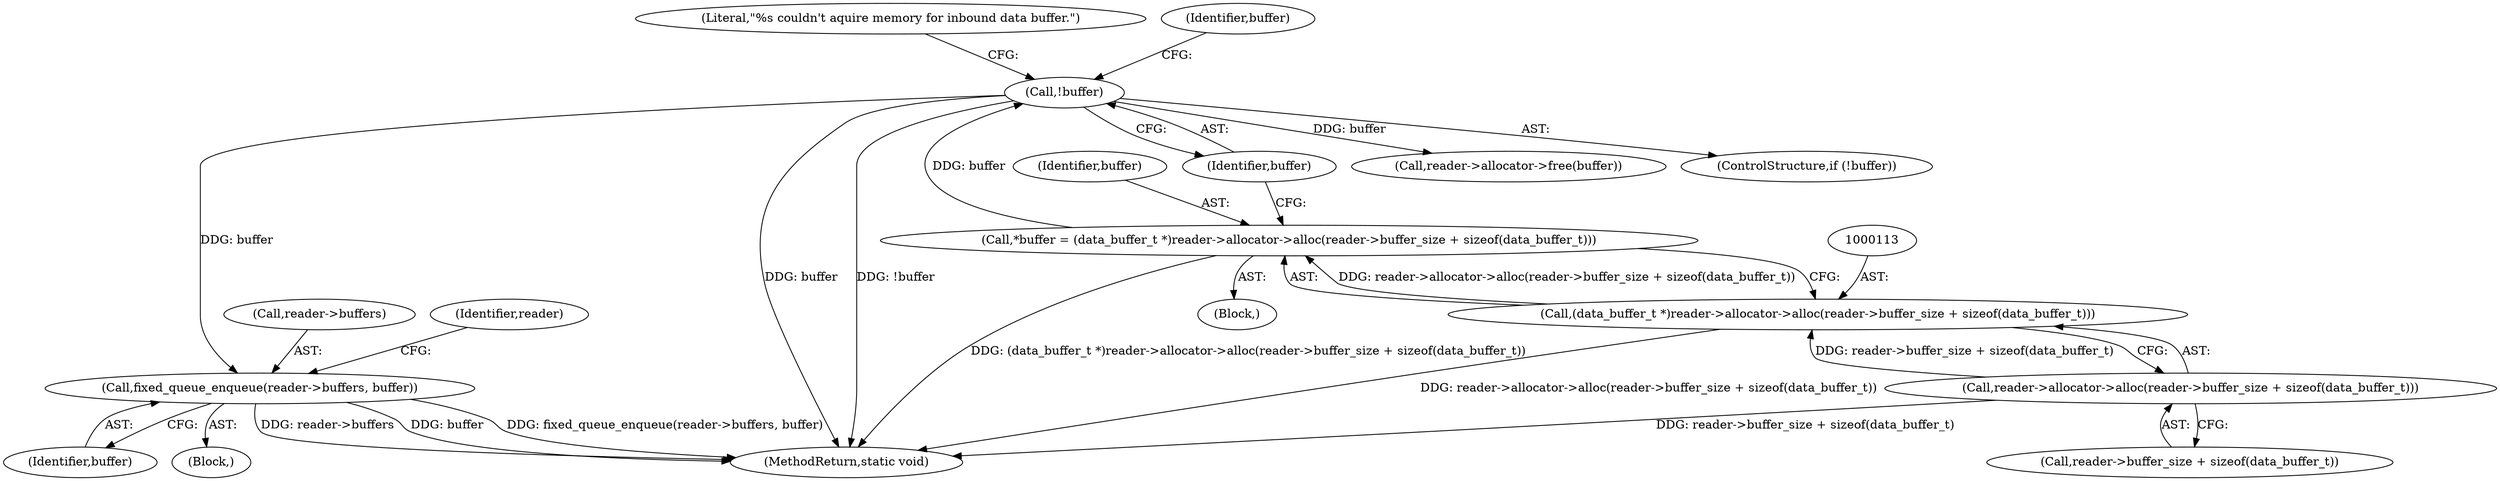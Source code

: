 digraph "0_Android_472271b153c5dc53c28beac55480a8d8434b2d5c_58@pointer" {
"1000163" [label="(Call,fixed_queue_enqueue(reader->buffers, buffer))"];
"1000122" [label="(Call,!buffer)"];
"1000110" [label="(Call,*buffer = (data_buffer_t *)reader->allocator->alloc(reader->buffer_size + sizeof(data_buffer_t)))"];
"1000112" [label="(Call,(data_buffer_t *)reader->allocator->alloc(reader->buffer_size + sizeof(data_buffer_t)))"];
"1000114" [label="(Call,reader->allocator->alloc(reader->buffer_size + sizeof(data_buffer_t)))"];
"1000163" [label="(Call,fixed_queue_enqueue(reader->buffers, buffer))"];
"1000102" [label="(Block,)"];
"1000190" [label="(MethodReturn,static void)"];
"1000115" [label="(Call,reader->buffer_size + sizeof(data_buffer_t))"];
"1000122" [label="(Call,!buffer)"];
"1000164" [label="(Call,reader->buffers)"];
"1000170" [label="(Identifier,reader)"];
"1000188" [label="(Call,reader->allocator->free(buffer))"];
"1000114" [label="(Call,reader->allocator->alloc(reader->buffer_size + sizeof(data_buffer_t)))"];
"1000121" [label="(ControlStructure,if (!buffer))"];
"1000112" [label="(Call,(data_buffer_t *)reader->allocator->alloc(reader->buffer_size + sizeof(data_buffer_t)))"];
"1000111" [label="(Identifier,buffer)"];
"1000110" [label="(Call,*buffer = (data_buffer_t *)reader->allocator->alloc(reader->buffer_size + sizeof(data_buffer_t)))"];
"1000126" [label="(Literal,\"%s couldn't aquire memory for inbound data buffer.\")"];
"1000167" [label="(Identifier,buffer)"];
"1000131" [label="(Identifier,buffer)"];
"1000157" [label="(Block,)"];
"1000123" [label="(Identifier,buffer)"];
"1000163" -> "1000157"  [label="AST: "];
"1000163" -> "1000167"  [label="CFG: "];
"1000164" -> "1000163"  [label="AST: "];
"1000167" -> "1000163"  [label="AST: "];
"1000170" -> "1000163"  [label="CFG: "];
"1000163" -> "1000190"  [label="DDG: fixed_queue_enqueue(reader->buffers, buffer)"];
"1000163" -> "1000190"  [label="DDG: reader->buffers"];
"1000163" -> "1000190"  [label="DDG: buffer"];
"1000122" -> "1000163"  [label="DDG: buffer"];
"1000122" -> "1000121"  [label="AST: "];
"1000122" -> "1000123"  [label="CFG: "];
"1000123" -> "1000122"  [label="AST: "];
"1000126" -> "1000122"  [label="CFG: "];
"1000131" -> "1000122"  [label="CFG: "];
"1000122" -> "1000190"  [label="DDG: buffer"];
"1000122" -> "1000190"  [label="DDG: !buffer"];
"1000110" -> "1000122"  [label="DDG: buffer"];
"1000122" -> "1000188"  [label="DDG: buffer"];
"1000110" -> "1000102"  [label="AST: "];
"1000110" -> "1000112"  [label="CFG: "];
"1000111" -> "1000110"  [label="AST: "];
"1000112" -> "1000110"  [label="AST: "];
"1000123" -> "1000110"  [label="CFG: "];
"1000110" -> "1000190"  [label="DDG: (data_buffer_t *)reader->allocator->alloc(reader->buffer_size + sizeof(data_buffer_t))"];
"1000112" -> "1000110"  [label="DDG: reader->allocator->alloc(reader->buffer_size + sizeof(data_buffer_t))"];
"1000112" -> "1000114"  [label="CFG: "];
"1000113" -> "1000112"  [label="AST: "];
"1000114" -> "1000112"  [label="AST: "];
"1000112" -> "1000190"  [label="DDG: reader->allocator->alloc(reader->buffer_size + sizeof(data_buffer_t))"];
"1000114" -> "1000112"  [label="DDG: reader->buffer_size + sizeof(data_buffer_t)"];
"1000114" -> "1000115"  [label="CFG: "];
"1000115" -> "1000114"  [label="AST: "];
"1000114" -> "1000190"  [label="DDG: reader->buffer_size + sizeof(data_buffer_t)"];
}
